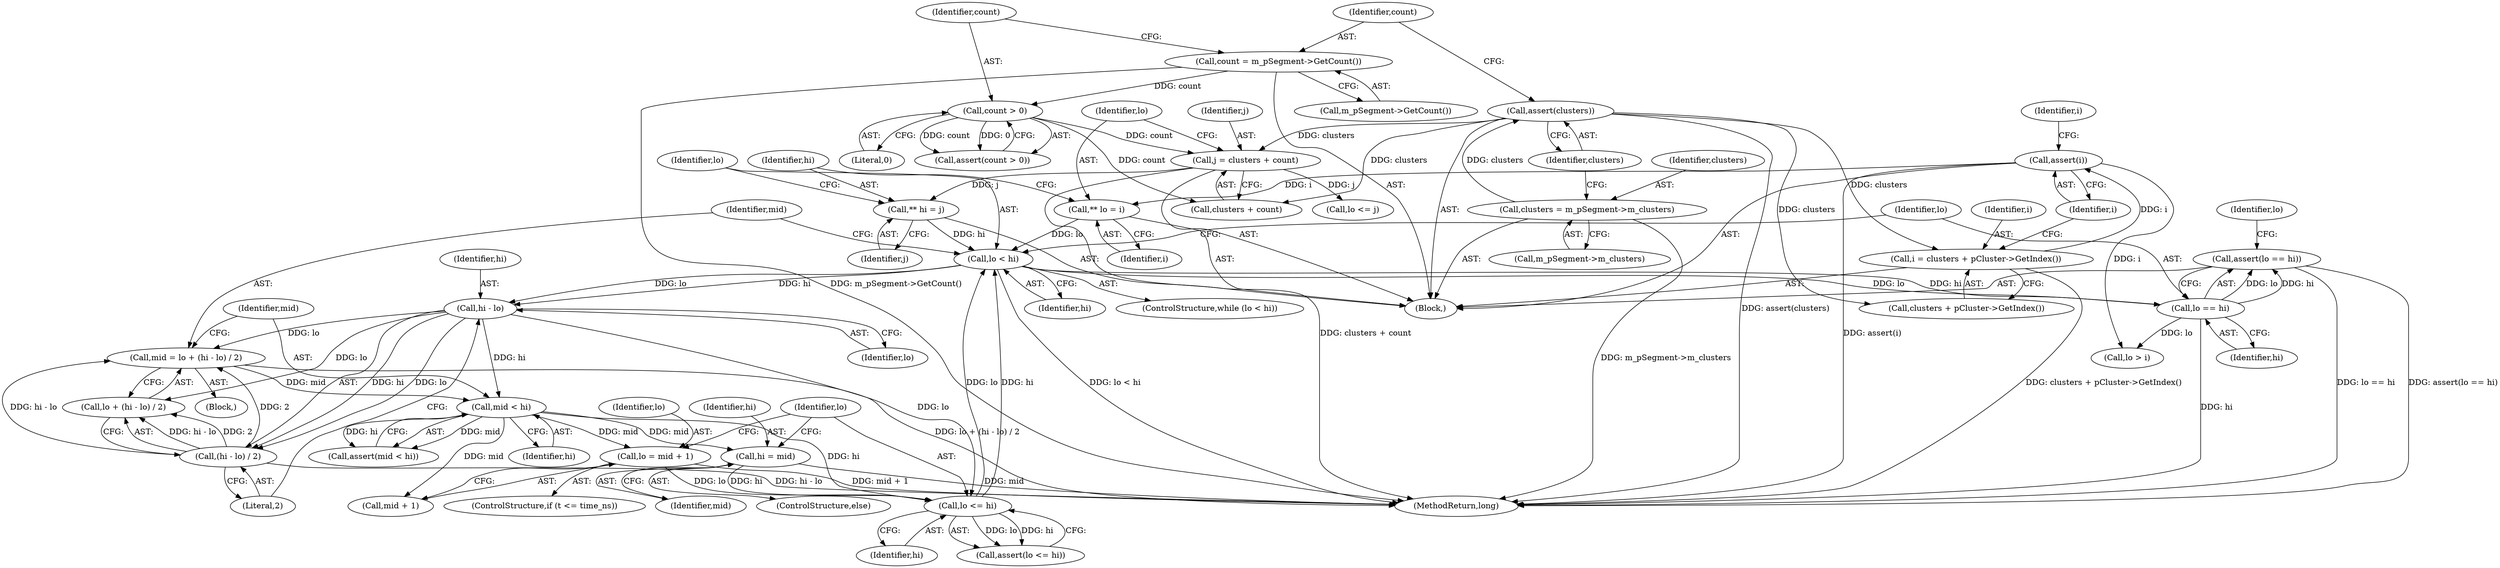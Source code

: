 digraph "0_Android_04839626ed859623901ebd3a5fd483982186b59d_197@API" {
"1000239" [label="(Call,assert(lo == hi))"];
"1000240" [label="(Call,lo == hi)"];
"1000191" [label="(Call,lo < hi)"];
"1000236" [label="(Call,lo <= hi)"];
"1000226" [label="(Call,lo = mid + 1)"];
"1000205" [label="(Call,mid < hi)"];
"1000195" [label="(Call,mid = lo + (hi - lo) / 2)"];
"1000200" [label="(Call,hi - lo)"];
"1000199" [label="(Call,(hi - lo) / 2)"];
"1000232" [label="(Call,hi = mid)"];
"1000183" [label="(Call,** lo = i)"];
"1000166" [label="(Call,assert(i))"];
"1000161" [label="(Call,i = clusters + pCluster->GetIndex())"];
"1000151" [label="(Call,assert(clusters))"];
"1000146" [label="(Call,clusters = m_pSegment->m_clusters)"];
"1000187" [label="(Call,** hi = j)"];
"1000177" [label="(Call,j = clusters + count)"];
"1000158" [label="(Call,count > 0)"];
"1000154" [label="(Call,count = m_pSegment->GetCount())"];
"1000204" [label="(Call,assert(mid < hi))"];
"1000238" [label="(Identifier,hi)"];
"1000227" [label="(Identifier,lo)"];
"1000197" [label="(Call,lo + (hi - lo) / 2)"];
"1000161" [label="(Call,i = clusters + pCluster->GetIndex())"];
"1000191" [label="(Call,lo < hi)"];
"1000239" [label="(Call,assert(lo == hi))"];
"1000160" [label="(Literal,0)"];
"1000159" [label="(Identifier,count)"];
"1000183" [label="(Call,** lo = i)"];
"1000155" [label="(Identifier,count)"];
"1000203" [label="(Literal,2)"];
"1000244" [label="(Call,lo > i)"];
"1000195" [label="(Call,mid = lo + (hi - lo) / 2)"];
"1000234" [label="(Identifier,mid)"];
"1000202" [label="(Identifier,lo)"];
"1000201" [label="(Identifier,hi)"];
"1000193" [label="(Identifier,hi)"];
"1000163" [label="(Call,clusters + pCluster->GetIndex())"];
"1000194" [label="(Block,)"];
"1000245" [label="(Identifier,lo)"];
"1000236" [label="(Call,lo <= hi)"];
"1000177" [label="(Call,j = clusters + count)"];
"1000157" [label="(Call,assert(count > 0))"];
"1000156" [label="(Call,m_pSegment->GetCount())"];
"1000146" [label="(Call,clusters = m_pSegment->m_clusters)"];
"1000179" [label="(Call,clusters + count)"];
"1000228" [label="(Call,mid + 1)"];
"1000166" [label="(Call,assert(i))"];
"1000158" [label="(Call,count > 0)"];
"1000200" [label="(Call,hi - lo)"];
"1000152" [label="(Identifier,clusters)"];
"1000189" [label="(Identifier,j)"];
"1000248" [label="(Call,lo <= j)"];
"1000154" [label="(Call,count = m_pSegment->GetCount())"];
"1000190" [label="(ControlStructure,while (lo < hi))"];
"1000241" [label="(Identifier,lo)"];
"1000205" [label="(Call,mid < hi)"];
"1000207" [label="(Identifier,hi)"];
"1000240" [label="(Call,lo == hi)"];
"1000151" [label="(Call,assert(clusters))"];
"1000167" [label="(Identifier,i)"];
"1000188" [label="(Identifier,hi)"];
"1000187" [label="(Call,** hi = j)"];
"1000199" [label="(Call,(hi - lo) / 2)"];
"1000192" [label="(Identifier,lo)"];
"1000162" [label="(Identifier,i)"];
"1000184" [label="(Identifier,lo)"];
"1000148" [label="(Call,m_pSegment->m_clusters)"];
"1000226" [label="(Call,lo = mid + 1)"];
"1000231" [label="(ControlStructure,else)"];
"1000185" [label="(Identifier,i)"];
"1000147" [label="(Identifier,clusters)"];
"1000178" [label="(Identifier,j)"];
"1000242" [label="(Identifier,hi)"];
"1000237" [label="(Identifier,lo)"];
"1000233" [label="(Identifier,hi)"];
"1000206" [label="(Identifier,mid)"];
"1000285" [label="(MethodReturn,long)"];
"1000171" [label="(Identifier,i)"];
"1000111" [label="(Block,)"];
"1000235" [label="(Call,assert(lo <= hi))"];
"1000222" [label="(ControlStructure,if (t <= time_ns))"];
"1000232" [label="(Call,hi = mid)"];
"1000196" [label="(Identifier,mid)"];
"1000239" -> "1000111"  [label="AST: "];
"1000239" -> "1000240"  [label="CFG: "];
"1000240" -> "1000239"  [label="AST: "];
"1000245" -> "1000239"  [label="CFG: "];
"1000239" -> "1000285"  [label="DDG: assert(lo == hi)"];
"1000239" -> "1000285"  [label="DDG: lo == hi"];
"1000240" -> "1000239"  [label="DDG: lo"];
"1000240" -> "1000239"  [label="DDG: hi"];
"1000240" -> "1000242"  [label="CFG: "];
"1000241" -> "1000240"  [label="AST: "];
"1000242" -> "1000240"  [label="AST: "];
"1000240" -> "1000285"  [label="DDG: hi"];
"1000191" -> "1000240"  [label="DDG: lo"];
"1000191" -> "1000240"  [label="DDG: hi"];
"1000240" -> "1000244"  [label="DDG: lo"];
"1000191" -> "1000190"  [label="AST: "];
"1000191" -> "1000193"  [label="CFG: "];
"1000192" -> "1000191"  [label="AST: "];
"1000193" -> "1000191"  [label="AST: "];
"1000196" -> "1000191"  [label="CFG: "];
"1000241" -> "1000191"  [label="CFG: "];
"1000191" -> "1000285"  [label="DDG: lo < hi"];
"1000236" -> "1000191"  [label="DDG: lo"];
"1000236" -> "1000191"  [label="DDG: hi"];
"1000183" -> "1000191"  [label="DDG: lo"];
"1000187" -> "1000191"  [label="DDG: hi"];
"1000191" -> "1000200"  [label="DDG: hi"];
"1000191" -> "1000200"  [label="DDG: lo"];
"1000236" -> "1000235"  [label="AST: "];
"1000236" -> "1000238"  [label="CFG: "];
"1000237" -> "1000236"  [label="AST: "];
"1000238" -> "1000236"  [label="AST: "];
"1000235" -> "1000236"  [label="CFG: "];
"1000236" -> "1000235"  [label="DDG: lo"];
"1000236" -> "1000235"  [label="DDG: hi"];
"1000226" -> "1000236"  [label="DDG: lo"];
"1000200" -> "1000236"  [label="DDG: lo"];
"1000232" -> "1000236"  [label="DDG: hi"];
"1000205" -> "1000236"  [label="DDG: hi"];
"1000226" -> "1000222"  [label="AST: "];
"1000226" -> "1000228"  [label="CFG: "];
"1000227" -> "1000226"  [label="AST: "];
"1000228" -> "1000226"  [label="AST: "];
"1000237" -> "1000226"  [label="CFG: "];
"1000226" -> "1000285"  [label="DDG: mid + 1"];
"1000205" -> "1000226"  [label="DDG: mid"];
"1000205" -> "1000204"  [label="AST: "];
"1000205" -> "1000207"  [label="CFG: "];
"1000206" -> "1000205"  [label="AST: "];
"1000207" -> "1000205"  [label="AST: "];
"1000204" -> "1000205"  [label="CFG: "];
"1000205" -> "1000204"  [label="DDG: mid"];
"1000205" -> "1000204"  [label="DDG: hi"];
"1000195" -> "1000205"  [label="DDG: mid"];
"1000200" -> "1000205"  [label="DDG: hi"];
"1000205" -> "1000228"  [label="DDG: mid"];
"1000205" -> "1000232"  [label="DDG: mid"];
"1000195" -> "1000194"  [label="AST: "];
"1000195" -> "1000197"  [label="CFG: "];
"1000196" -> "1000195"  [label="AST: "];
"1000197" -> "1000195"  [label="AST: "];
"1000206" -> "1000195"  [label="CFG: "];
"1000195" -> "1000285"  [label="DDG: lo + (hi - lo) / 2"];
"1000200" -> "1000195"  [label="DDG: lo"];
"1000199" -> "1000195"  [label="DDG: hi - lo"];
"1000199" -> "1000195"  [label="DDG: 2"];
"1000200" -> "1000199"  [label="AST: "];
"1000200" -> "1000202"  [label="CFG: "];
"1000201" -> "1000200"  [label="AST: "];
"1000202" -> "1000200"  [label="AST: "];
"1000203" -> "1000200"  [label="CFG: "];
"1000200" -> "1000197"  [label="DDG: lo"];
"1000200" -> "1000199"  [label="DDG: hi"];
"1000200" -> "1000199"  [label="DDG: lo"];
"1000199" -> "1000197"  [label="AST: "];
"1000199" -> "1000203"  [label="CFG: "];
"1000203" -> "1000199"  [label="AST: "];
"1000197" -> "1000199"  [label="CFG: "];
"1000199" -> "1000285"  [label="DDG: hi - lo"];
"1000199" -> "1000197"  [label="DDG: hi - lo"];
"1000199" -> "1000197"  [label="DDG: 2"];
"1000232" -> "1000231"  [label="AST: "];
"1000232" -> "1000234"  [label="CFG: "];
"1000233" -> "1000232"  [label="AST: "];
"1000234" -> "1000232"  [label="AST: "];
"1000237" -> "1000232"  [label="CFG: "];
"1000232" -> "1000285"  [label="DDG: mid"];
"1000183" -> "1000111"  [label="AST: "];
"1000183" -> "1000185"  [label="CFG: "];
"1000184" -> "1000183"  [label="AST: "];
"1000185" -> "1000183"  [label="AST: "];
"1000188" -> "1000183"  [label="CFG: "];
"1000166" -> "1000183"  [label="DDG: i"];
"1000166" -> "1000111"  [label="AST: "];
"1000166" -> "1000167"  [label="CFG: "];
"1000167" -> "1000166"  [label="AST: "];
"1000171" -> "1000166"  [label="CFG: "];
"1000166" -> "1000285"  [label="DDG: assert(i)"];
"1000161" -> "1000166"  [label="DDG: i"];
"1000166" -> "1000244"  [label="DDG: i"];
"1000161" -> "1000111"  [label="AST: "];
"1000161" -> "1000163"  [label="CFG: "];
"1000162" -> "1000161"  [label="AST: "];
"1000163" -> "1000161"  [label="AST: "];
"1000167" -> "1000161"  [label="CFG: "];
"1000161" -> "1000285"  [label="DDG: clusters + pCluster->GetIndex()"];
"1000151" -> "1000161"  [label="DDG: clusters"];
"1000151" -> "1000111"  [label="AST: "];
"1000151" -> "1000152"  [label="CFG: "];
"1000152" -> "1000151"  [label="AST: "];
"1000155" -> "1000151"  [label="CFG: "];
"1000151" -> "1000285"  [label="DDG: assert(clusters)"];
"1000146" -> "1000151"  [label="DDG: clusters"];
"1000151" -> "1000163"  [label="DDG: clusters"];
"1000151" -> "1000177"  [label="DDG: clusters"];
"1000151" -> "1000179"  [label="DDG: clusters"];
"1000146" -> "1000111"  [label="AST: "];
"1000146" -> "1000148"  [label="CFG: "];
"1000147" -> "1000146"  [label="AST: "];
"1000148" -> "1000146"  [label="AST: "];
"1000152" -> "1000146"  [label="CFG: "];
"1000146" -> "1000285"  [label="DDG: m_pSegment->m_clusters"];
"1000187" -> "1000111"  [label="AST: "];
"1000187" -> "1000189"  [label="CFG: "];
"1000188" -> "1000187"  [label="AST: "];
"1000189" -> "1000187"  [label="AST: "];
"1000192" -> "1000187"  [label="CFG: "];
"1000177" -> "1000187"  [label="DDG: j"];
"1000177" -> "1000111"  [label="AST: "];
"1000177" -> "1000179"  [label="CFG: "];
"1000178" -> "1000177"  [label="AST: "];
"1000179" -> "1000177"  [label="AST: "];
"1000184" -> "1000177"  [label="CFG: "];
"1000177" -> "1000285"  [label="DDG: clusters + count"];
"1000158" -> "1000177"  [label="DDG: count"];
"1000177" -> "1000248"  [label="DDG: j"];
"1000158" -> "1000157"  [label="AST: "];
"1000158" -> "1000160"  [label="CFG: "];
"1000159" -> "1000158"  [label="AST: "];
"1000160" -> "1000158"  [label="AST: "];
"1000157" -> "1000158"  [label="CFG: "];
"1000158" -> "1000157"  [label="DDG: count"];
"1000158" -> "1000157"  [label="DDG: 0"];
"1000154" -> "1000158"  [label="DDG: count"];
"1000158" -> "1000179"  [label="DDG: count"];
"1000154" -> "1000111"  [label="AST: "];
"1000154" -> "1000156"  [label="CFG: "];
"1000155" -> "1000154"  [label="AST: "];
"1000156" -> "1000154"  [label="AST: "];
"1000159" -> "1000154"  [label="CFG: "];
"1000154" -> "1000285"  [label="DDG: m_pSegment->GetCount()"];
}
